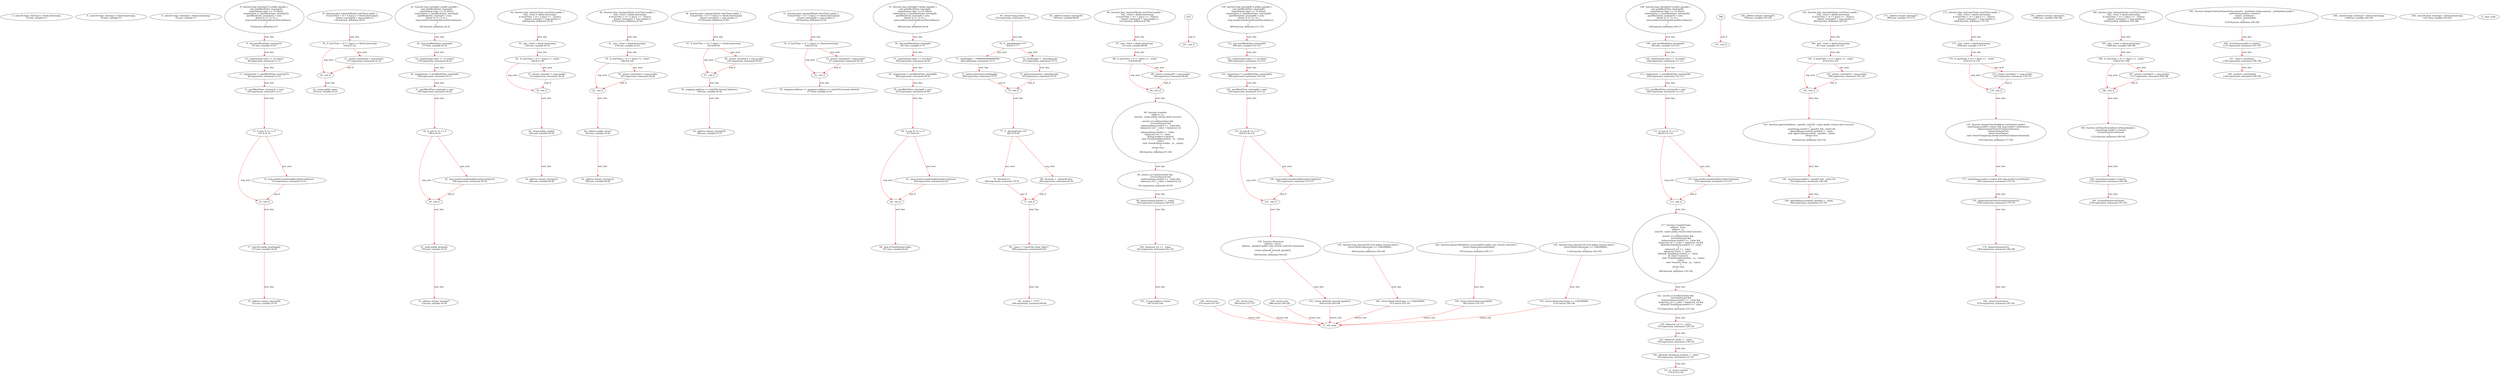 digraph  {
13 [label="2_ uint256 bugv_tmstmp2 = block.timestamp;\n13-new_variable-3-3", method="", type_label=new_variable];
34 [label="4_ uint256 bugv_tmstmp3 = block.timestamp;\n34-new_variable-5-5", method="", type_label=new_variable];
55 [label="6_ uint256 bugv_tmstmp4 = block.timestamp;\n55-new_variable-7-7", method="", type_label=new_variable];
76 [label="8_ function bug_tmstmp32 () public payable {\n	uint pastBlockTime_tmstmp32;  \n	require(msg.value == 10 ether);  \n        require(now != pastBlockTime_tmstmp32);  \n        pastBlockTime_tmstmp32 = now;        \n        if(now % 15 == 0) {  \n            msg.sender.transfer(address(this).balance);\n        }\n    }\n76-function_definition-9-17", method="bug_tmstmp32()", type_label=function_definition];
81 [label="9_ uint pastBlockTime_tmstmp32;\n81-new_variable-10-10", method="bug_tmstmp32()", type_label=new_variable];
86 [label="10_ require(msg.value == 10 ether);\n86-expression_statement-11-11", method="bug_tmstmp32()", type_label=expression_statement];
96 [label="11_ require(now != pastBlockTime_tmstmp32);\n96-expression_statement-12-12", method="bug_tmstmp32()", type_label=expression_statement];
103 [label="12_ pastBlockTime_tmstmp32 = now;\n103-expression_statement-13-13", method="bug_tmstmp32()", type_label=expression_statement];
107 [label="13_ if_now % 15 == 0\n107-if-14-16", method="bug_tmstmp32()", type_label=if];
1310 [label="13_ end_if", method="bug_tmstmp32()", type_label=end_if];
114 [label="14_ msg.sender.transfer(address(this).balance);\n114-expression_statement-15-15", method="bug_tmstmp32()", type_label=expression_statement];
127 [label="17_ uint256 public totalSupply;\n127-new_variable-18-18", method="", type_label=new_variable];
132 [label="18_ address winner_tmstmp38;\n132-new_variable-19-19", method="", type_label=new_variable];
136 [label="19_ function play_tmstmp38(uint startTime) public {\n	if (startTime + (5 * 1 days) == block.timestamp){\n		winner_tmstmp38 = msg.sender;}}\n136-function_definition-20-22", method="play_tmstmp38(uint startTime)", type_label=function_definition];
144 [label="20_ if_startTime + (5 * 1 days) == block.timestamp\n144-if-21-22", method="play_tmstmp38(uint startTime)", type_label=if];
1347 [label="20_ end_if", method="play_tmstmp38(uint startTime)", type_label=end_if];
157 [label="21_ winner_tmstmp38 = msg.sender;\n157-expression_statement-22-22", method="play_tmstmp38(uint startTime)", type_label=expression_statement];
163 [label="22_ string public name;\n163-new_variable-23-23", method="", type_label=new_variable];
168 [label="23_ function bug_tmstmp4 () public payable {\n	uint pastBlockTime_tmstmp4;  \n	require(msg.value == 10 ether);  \n        require(now != pastBlockTime_tmstmp4);  \n        pastBlockTime_tmstmp4 = now;        \n        if(now % 15 == 0) {  \n            msg.sender.transfer(address(this).balance);\n        }\n    }\n168-function_definition-24-32", method="bug_tmstmp4()", type_label=function_definition];
173 [label="24_ uint pastBlockTime_tmstmp4;\n173-new_variable-25-25", method="bug_tmstmp4()", type_label=new_variable];
178 [label="25_ require(msg.value == 10 ether);\n178-expression_statement-26-26", method="bug_tmstmp4()", type_label=expression_statement];
188 [label="26_ require(now != pastBlockTime_tmstmp4);\n188-expression_statement-27-27", method="bug_tmstmp4()", type_label=expression_statement];
195 [label="27_ pastBlockTime_tmstmp4 = now;\n195-expression_statement-28-28", method="bug_tmstmp4()", type_label=expression_statement];
199 [label="28_ if_now % 15 == 0\n199-if-29-31", method="bug_tmstmp4()", type_label=if];
1402 [label="28_ end_if", method="bug_tmstmp4()", type_label=end_if];
206 [label="29_ msg.sender.transfer(address(this).balance);\n206-expression_statement-30-30", method="bug_tmstmp4()", type_label=expression_statement];
219 [label="32_ uint8 public decimals;\n219-new_variable-33-33", method="", type_label=new_variable];
224 [label="33_ address winner_tmstmp7;\n224-new_variable-34-34", method="", type_label=new_variable];
228 [label="34_ function play_tmstmp7(uint startTime) public {\n	uint _vtime = block.timestamp;\n	if (startTime + (5 * 1 days) == _vtime){\n		winner_tmstmp7 = msg.sender;}}\n228-function_definition-35-38", method="play_tmstmp7(uint startTime)", type_label=function_definition];
236 [label="35_ uint _vtime = block.timestamp;\n236-new_variable-36-36", method="play_tmstmp7(uint startTime)", type_label=new_variable];
244 [label="36_ if_startTime + (5 * 1 days) == _vtime\n244-if-37-38", method="play_tmstmp7(uint startTime)", type_label=if];
1447 [label="36_ end_if", method="play_tmstmp7(uint startTime)", type_label=end_if];
255 [label="37_ winner_tmstmp7 = msg.sender;\n255-expression_statement-38-38", method="play_tmstmp7(uint startTime)", type_label=expression_statement];
261 [label="38_ string public symbol;\n261-new_variable-39-39", method="", type_label=new_variable];
266 [label="39_ address winner_tmstmp23;\n266-new_variable-40-40", method="", type_label=new_variable];
270 [label="40_ function play_tmstmp23(uint startTime) public {\n	uint _vtime = block.timestamp;\n	if (startTime + (5 * 1 days) == _vtime){\n		winner_tmstmp23 = msg.sender;}}\n270-function_definition-41-44", method="play_tmstmp23(uint startTime)", type_label=function_definition];
278 [label="41_ uint _vtime = block.timestamp;\n278-new_variable-42-42", method="play_tmstmp23(uint startTime)", type_label=new_variable];
286 [label="42_ if_startTime + (5 * 1 days) == _vtime\n286-if-43-44", method="play_tmstmp23(uint startTime)", type_label=if];
1489 [label="42_ end_if", method="play_tmstmp23(uint startTime)", type_label=end_if];
297 [label="43_ winner_tmstmp23 = msg.sender;\n297-expression_statement-44-44", method="play_tmstmp23(uint startTime)", type_label=expression_statement];
303 [label="44_ address public owner;\n303-new_variable-45-45", method="", type_label=new_variable];
308 [label="45_ address winner_tmstmp14;\n308-new_variable-46-46", method="", type_label=new_variable];
312 [label="46_ function play_tmstmp14(uint startTime) public {\n	if (startTime + (5 * 1 days) == block.timestamp){\n		winner_tmstmp14 = msg.sender;}}\n312-function_definition-47-49", method="play_tmstmp14(uint startTime)", type_label=function_definition];
320 [label="47_ if_startTime + (5 * 1 days) == block.timestamp\n320-if-48-49", method="play_tmstmp14(uint startTime)", type_label=if];
1523 [label="47_ end_if", method="play_tmstmp14(uint startTime)", type_label=end_if];
333 [label="48_ winner_tmstmp14 = msg.sender;\n333-expression_statement-49-49", method="play_tmstmp14(uint startTime)", type_label=expression_statement];
339 [label="49_ mapping (address => uint256) internal balances;\n339-new_variable-50-50", method="", type_label=new_variable];
346 [label="50_ address winner_tmstmp30;\n346-new_variable-51-51", method="", type_label=new_variable];
350 [label="51_ function play_tmstmp30(uint startTime) public {\n	if (startTime + (5 * 1 days) == block.timestamp){\n		winner_tmstmp30 = msg.sender;}}\n350-function_definition-52-54", method="play_tmstmp30(uint startTime)", type_label=function_definition];
358 [label="52_ if_startTime + (5 * 1 days) == block.timestamp\n358-if-53-54", method="play_tmstmp30(uint startTime)", type_label=if];
1561 [label="52_ end_if", method="play_tmstmp30(uint startTime)", type_label=end_if];
371 [label="53_ winner_tmstmp30 = msg.sender;\n371-expression_statement-54-54", method="play_tmstmp30(uint startTime)", type_label=expression_statement];
377 [label="54_ mapping (address => mapping (address => uint256)) internal allowed;\n377-new_variable-55-55", method="", type_label=new_variable];
386 [label="55_ function bug_tmstmp8 () public payable {\n	uint pastBlockTime_tmstmp8;  \n	require(msg.value == 10 ether);  \n        require(now != pastBlockTime_tmstmp8);  \n        pastBlockTime_tmstmp8 = now;        \n        if(now % 15 == 0) {  \n            msg.sender.transfer(address(this).balance);\n        }\n    }\n386-function_definition-56-64", method="bug_tmstmp8()", type_label=function_definition];
391 [label="56_ uint pastBlockTime_tmstmp8;\n391-new_variable-57-57", method="bug_tmstmp8()", type_label=new_variable];
396 [label="57_ require(msg.value == 10 ether);\n396-expression_statement-58-58", method="bug_tmstmp8()", type_label=expression_statement];
406 [label="58_ require(now != pastBlockTime_tmstmp8);\n406-expression_statement-59-59", method="bug_tmstmp8()", type_label=expression_statement];
413 [label="59_ pastBlockTime_tmstmp8 = now;\n413-expression_statement-60-60", method="bug_tmstmp8()", type_label=expression_statement];
417 [label="60_ if_now % 15 == 0\n417-if-61-63", method="bug_tmstmp8()", type_label=if];
1620 [label="60_ end_if", method="bug_tmstmp8()", type_label=end_if];
424 [label="61_ msg.sender.transfer(address(this).balance);\n424-expression_statement-62-62", method="bug_tmstmp8()", type_label=expression_statement];
437 [label="64_ bool isTransPaused=false;\n437-new_variable-65-65", method="", type_label=new_variable];
453 [label="69_ owner=msg.sender;\n453-expression_statement-70-70", method="", type_label=expression_statement];
459 [label="70_ if__initialAmount<=0\n459-if-71-77", method="", type_label=if];
1662 [label="70_ end_if", method="", type_label=end_if];
464 [label="71_ totalSupply = 100000000000000000;\n464-expression_statement-72-72", method="", type_label=expression_statement];
468 [label="72_ balances[owner]=totalSupply;\n468-expression_statement-73-73", method="", type_label=expression_statement];
475 [label="74_ totalSupply = _initialAmount;\n475-expression_statement-75-75", method="", type_label=expression_statement];
479 [label="75_ balances[owner]=_initialAmount;\n479-expression_statement-76-76", method="", type_label=expression_statement];
485 [label="77_ if__decimalUnits<=0\n485-if-78-82", method="", type_label=if];
1688 [label="77_ end_if", method="", type_label=end_if];
490 [label="78_ decimals=2;\n490-expression_statement-79-79", method="", type_label=expression_statement];
495 [label="80_ decimals = _decimalUnits;\n495-expression_statement-81-81", method="", type_label=expression_statement];
499 [label="82_ name = \"CareerOn Chain Token\";\n499-expression_statement-83-83", method="", type_label=expression_statement];
504 [label="83_ symbol = \"COT\";\n504-expression_statement-84-84", method="", type_label=expression_statement];
509 [label="85_ address winner_tmstmp39;\n509-new_variable-86-86", method="", type_label=new_variable];
513 [label="86_ function play_tmstmp39(uint startTime) public {\n	uint _vtime = block.timestamp;\n	if (startTime + (5 * 1 days) == _vtime){\n		winner_tmstmp39 = msg.sender;}}\n513-function_definition-87-90", method="play_tmstmp39(uint startTime)", type_label=function_definition];
521 [label="87_ uint _vtime = block.timestamp;\n521-new_variable-88-88", method="play_tmstmp39(uint startTime)", type_label=new_variable];
529 [label="88_ if_startTime + (5 * 1 days) == _vtime\n529-if-89-90", method="play_tmstmp39(uint startTime)", type_label=if];
1732 [label="88_ end_if", method="play_tmstmp39(uint startTime)", type_label=end_if];
540 [label="89_ winner_tmstmp39 = msg.sender;\n540-expression_statement-90-90", method="play_tmstmp39(uint startTime)", type_label=expression_statement];
546 [label="90_ function transfer(\n        address _to, \n        uint256 _value) public returns (bool success) \n    {\n        assert(_to!=address(this) && \n                !isTransPaused &&\n                balances[msg.sender] >= _value &&\n                balances[_to] + _value > balances[_to]\n        );\n        balances[msg.sender] -= _value; \n        balances[_to] += _value; \n		if(msg.sender==owner){\n			emit Transfer(address(this), _to, _value); \n		}else{\n			emit Transfer(msg.sender, _to, _value); \n		}\n        return true;\n    }\n546-function_definition-91-108", method="transfer(address _to,uint256 _value)", type_label=function_definition];
563 [label="94_ assert(_to!=address(this) && \n                !isTransPaused &&\n                balances[msg.sender] >= _value &&\n                balances[_to] + _value > balances[_to]\n        );\n563-expression_statement-95-99", method="transfer(address _to,uint256 _value)", type_label=expression_statement];
593 [label="99_ balances[msg.sender] -= _value;\n593-expression_statement-100-100", method="transfer(address _to,uint256 _value)", type_label=expression_statement];
601 [label="100_ balances[_to] += _value;\n601-expression_statement-101-101", method="transfer(address _to,uint256 _value)", type_label=expression_statement];
607 [label="101_ if_msg.sender==owner\n607-if-102-106", method="transfer(address _to,uint256 _value)", type_label=if];
1810 [label="101_ end_if", method="transfer(address _to,uint256 _value)", type_label=end_if];
635 [label="106_ return true;\n635-return-107-107", method="transfer(address _to,uint256 _value)", type_label=return];
638 [label="108_ function bug_tmstmp36 () public payable {\n	uint pastBlockTime_tmstmp36;  \n	require(msg.value == 10 ether);  \n        require(now != pastBlockTime_tmstmp36);  \n        pastBlockTime_tmstmp36 = now;        \n        if(now % 15 == 0) {  \n            msg.sender.transfer(address(this).balance);\n        }\n    }\n638-function_definition-109-117", method="bug_tmstmp36()", type_label=function_definition];
643 [label="109_ uint pastBlockTime_tmstmp36;\n643-new_variable-110-110", method="bug_tmstmp36()", type_label=new_variable];
648 [label="110_ require(msg.value == 10 ether);\n648-expression_statement-111-111", method="bug_tmstmp36()", type_label=expression_statement];
658 [label="111_ require(now != pastBlockTime_tmstmp36);\n658-expression_statement-112-112", method="bug_tmstmp36()", type_label=expression_statement];
665 [label="112_ pastBlockTime_tmstmp36 = now;\n665-expression_statement-113-113", method="bug_tmstmp36()", type_label=expression_statement];
669 [label="113_ if_now % 15 == 0\n669-if-114-116", method="bug_tmstmp36()", type_label=if];
1872 [label="113_ end_if", method="bug_tmstmp36()", type_label=end_if];
676 [label="114_ msg.sender.transfer(address(this).balance);\n676-expression_statement-115-115", method="bug_tmstmp36()", type_label=expression_statement];
689 [label="117_ function transferFrom(\n        address _from, \n        address _to, \n        uint256 _value) public returns (bool success) \n    {\n        assert(_to!=address(this) && \n                !isTransPaused &&\n                balances[msg.sender] >= _value &&\n                balances[_to] + _value > balances[_to] &&\n                allowed[_from][msg.sender] >= _value\n        );\n        balances[_to] += _value; \n        balances[_from] -= _value;  \n        allowed[_from][msg.sender] -= _value; \n        if(_from==owner){\n			emit Transfer(address(this), _to, _value); \n		}else{\n			emit Transfer(_from, _to, _value); \n		}\n        return true;\n    }\n689-function_definition-118-138", method="transferFrom(address _from,address _to,uint256 _value)", type_label=function_definition];
710 [label="122_ assert(_to!=address(this) && \n                !isTransPaused &&\n                balances[msg.sender] >= _value &&\n                balances[_to] + _value > balances[_to] &&\n                allowed[_from][msg.sender] >= _value\n        );\n710-expression_statement-123-128", method="transferFrom(address _from,address _to,uint256 _value)", type_label=expression_statement];
750 [label="128_ balances[_to] += _value;\n750-expression_statement-129-129", method="transferFrom(address _from,address _to,uint256 _value)", type_label=expression_statement];
756 [label="129_ balances[_from] -= _value;\n756-expression_statement-130-130", method="transferFrom(address _from,address _to,uint256 _value)", type_label=expression_statement];
762 [label="130_ allowed[_from][msg.sender] -= _value;\n762-expression_statement-131-131", method="transferFrom(address _from,address _to,uint256 _value)", type_label=expression_statement];
772 [label="131_ if__from==owner\n772-if-132-136", method="transferFrom(address _from,address _to,uint256 _value)", type_label=if];
1975 [label="131_ end_if", method="transferFrom(address _from,address _to,uint256 _value)", type_label=end_if];
796 [label="136_ return true;\n796-return-137-137", method="transferFrom(address _from,address _to,uint256 _value)", type_label=return];
799 [label="138_ address winner_tmstmp35;\n799-new_variable-139-139", method="", type_label=new_variable];
803 [label="139_ function play_tmstmp35(uint startTime) public {\n	uint _vtime = block.timestamp;\n	if (startTime + (5 * 1 days) == _vtime){\n		winner_tmstmp35 = msg.sender;}}\n803-function_definition-140-143", method="play_tmstmp35(uint startTime)", type_label=function_definition];
811 [label="140_ uint _vtime = block.timestamp;\n811-new_variable-141-141", method="play_tmstmp35(uint startTime)", type_label=new_variable];
819 [label="141_ if_startTime + (5 * 1 days) == _vtime\n819-if-142-143", method="play_tmstmp35(uint startTime)", type_label=if];
2022 [label="141_ end_if", method="play_tmstmp35(uint startTime)", type_label=end_if];
830 [label="142_ winner_tmstmp35 = msg.sender;\n830-expression_statement-143-143", method="play_tmstmp35(uint startTime)", type_label=expression_statement];
836 [label="143_ function approve(address _spender, uint256 _value) public returns (bool success) \n    { \n        assert(msg.sender!=_spender && _value>0);\n        allowed[msg.sender][_spender] = _value;\n        emit Approval(msg.sender, _spender, _value);\n        return true;\n    }\n836-function_definition-144-150", method="approve(address _spender,uint256 _value)", type_label=function_definition];
853 [label="145_ assert(msg.sender!=_spender && _value>0);\n853-expression_statement-146-146", method="approve(address _spender,uint256 _value)", type_label=expression_statement];
866 [label="146_ allowed[msg.sender][_spender] = _value;\n866-expression_statement-147-147", method="approve(address _spender,uint256 _value)", type_label=expression_statement];
886 [label="148_ return true;\n886-return-149-149", method="approve(address _spender,uint256 _value)", type_label=return];
889 [label="150_ function bug_tmstmp40 () public payable {\n	uint pastBlockTime_tmstmp40;  \n	require(msg.value == 10 ether);  \n        require(now != pastBlockTime_tmstmp40);  \n        pastBlockTime_tmstmp40 = now;        \n        if(now % 15 == 0) {  \n            msg.sender.transfer(address(this).balance);\n        }\n    }\n889-function_definition-151-159", method="bug_tmstmp40()", type_label=function_definition];
894 [label="151_ uint pastBlockTime_tmstmp40;\n894-new_variable-152-152", method="bug_tmstmp40()", type_label=new_variable];
899 [label="152_ require(msg.value == 10 ether);\n899-expression_statement-153-153", method="bug_tmstmp40()", type_label=expression_statement];
909 [label="153_ require(now != pastBlockTime_tmstmp40);\n909-expression_statement-154-154", method="bug_tmstmp40()", type_label=expression_statement];
916 [label="154_ pastBlockTime_tmstmp40 = now;\n916-expression_statement-155-155", method="bug_tmstmp40()", type_label=expression_statement];
920 [label="155_ if_now % 15 == 0\n920-if-156-158", method="bug_tmstmp40()", type_label=if];
2123 [label="155_ end_if", method="bug_tmstmp40()", type_label=end_if];
927 [label="156_ msg.sender.transfer(address(this).balance);\n927-expression_statement-157-157", method="bug_tmstmp40()", type_label=expression_statement];
940 [label="159_ function allowance(\n        address _owner, \n        address _spender) public view returns (uint256 remaining) \n    {\n        return allowed[_owner][_spender]; \n    }\n940-function_definition-160-165", method="allowance(address _owner,address _spender)", type_label=function_definition];
958 [label="163_ return allowed[_owner][_spender];\n958-return-164-164", method="allowance(address _owner,address _spender)", type_label=return];
964 [label="165_ function bug_tmstmp33() view public returns (bool) {\n    return block.timestamp >= 1546300800;\n  }\n964-function_definition-166-168", method="bug_tmstmp33()", type_label=function_definition];
973 [label="166_ return block.timestamp >= 1546300800;\n973-return-167-167", method="bug_tmstmp33()", type_label=return];
979 [label="168_ function balanceOf(address accountAddr) public view returns (uint256) {\n        return balances[accountAddr];\n    }\n979-function_definition-169-171", method="balanceOf(address accountAddr)", type_label=function_definition];
992 [label="169_ return balances[accountAddr];\n992-return-170-170", method="balanceOf(address accountAddr)", type_label=return];
996 [label="171_ address winner_tmstmp27;\n996-new_variable-172-172", method="", type_label=new_variable];
1000 [label="172_ function play_tmstmp27(uint startTime) public {\n	uint _vtime = block.timestamp;\n	if (startTime + (5 * 1 days) == _vtime){\n		winner_tmstmp27 = msg.sender;}}\n1000-function_definition-173-176", method="play_tmstmp27(uint startTime)", type_label=function_definition];
1008 [label="173_ uint _vtime = block.timestamp;\n1008-new_variable-174-174", method="play_tmstmp27(uint startTime)", type_label=new_variable];
1016 [label="174_ if_startTime + (5 * 1 days) == _vtime\n1016-if-175-176", method="play_tmstmp27(uint startTime)", type_label=if];
2219 [label="174_ end_if", method="play_tmstmp27(uint startTime)", type_label=end_if];
1027 [label="175_ winner_tmstmp27 = msg.sender;\n1027-expression_statement-176-176", method="play_tmstmp27(uint startTime)", type_label=expression_statement];
1033 [label="176_ function changeOwner(address newOwner) public{\n        assert(msg.sender==owner && msg.sender!=newOwner);\n        balances[newOwner]=balances[owner];\n        balances[owner]=0;\n        owner=newOwner;\n        emit OwnerChang(msg.sender,newOwner,balances[owner]); \n    }\n1033-function_definition-177-183", method="changeOwner(address newOwner)", type_label=function_definition];
1041 [label="177_ assert(msg.sender==owner && msg.sender!=newOwner);\n1041-expression_statement-178-178", method="changeOwner(address newOwner)", type_label=expression_statement];
1056 [label="178_ balances[newOwner]=balances[owner];\n1056-expression_statement-179-179", method="changeOwner(address newOwner)", type_label=expression_statement];
1064 [label="179_ balances[owner]=0;\n1064-expression_statement-180-180", method="changeOwner(address newOwner)", type_label=expression_statement];
1070 [label="180_ owner=newOwner;\n1070-expression_statement-181-181", method="changeOwner(address newOwner)", type_label=expression_statement];
1086 [label="183_ address winner_tmstmp31;\n1086-new_variable-184-184", method="", type_label=new_variable];
1090 [label="184_ function play_tmstmp31(uint startTime) public {\n	uint _vtime = block.timestamp;\n	if (startTime + (5 * 1 days) == _vtime){\n		winner_tmstmp31 = msg.sender;}}\n1090-function_definition-185-188", method="play_tmstmp31(uint startTime)", type_label=function_definition];
1098 [label="185_ uint _vtime = block.timestamp;\n1098-new_variable-186-186", method="play_tmstmp31(uint startTime)", type_label=new_variable];
1106 [label="186_ if_startTime + (5 * 1 days) == _vtime\n1106-if-187-188", method="play_tmstmp31(uint startTime)", type_label=if];
2309 [label="186_ end_if", method="play_tmstmp31(uint startTime)", type_label=end_if];
1117 [label="187_ winner_tmstmp31 = msg.sender;\n1117-expression_statement-188-188", method="play_tmstmp31(uint startTime)", type_label=expression_statement];
1123 [label="188_ function setPauseStatus(bool isPaused)public{\n        assert(msg.sender==owner);\n        isTransPaused=isPaused;\n    }\n1123-function_definition-189-192", method="setPauseStatus(bool isPaused)", type_label=function_definition];
1131 [label="189_ assert(msg.sender==owner);\n1131-expression_statement-190-190", method="setPauseStatus(bool isPaused)", type_label=expression_statement];
1140 [label="190_ isTransPaused=isPaused;\n1140-expression_statement-191-191", method="setPauseStatus(bool isPaused)", type_label=expression_statement];
1144 [label="192_ function bug_tmstmp13() view public returns (bool) {\n    return block.timestamp >= 1546300800;\n  }\n1144-function_definition-193-195", method="bug_tmstmp13()", type_label=function_definition];
1153 [label="193_ return block.timestamp >= 1546300800;\n1153-return-194-194", method="bug_tmstmp13()", type_label=return];
1159 [label="195_ function changeContractName(string memory _newName,string memory _newSymbol) public {\n        assert(msg.sender==owner);\n        name=_newName;\n        symbol=_newSymbol;\n    }\n1159-function_definition-196-200", method="changeContractName(string memory _newName,string memory _newSymbol)", type_label=function_definition];
1171 [label="196_ assert(msg.sender==owner);\n1171-expression_statement-197-197", method="changeContractName(string memory _newName,string memory _newSymbol)", type_label=expression_statement];
1180 [label="197_ name=_newName;\n1180-expression_statement-198-198", method="changeContractName(string memory _newName,string memory _newSymbol)", type_label=expression_statement];
1184 [label="198_ symbol=_newSymbol;\n1184-expression_statement-199-199", method="changeContractName(string memory _newName,string memory _newSymbol)", type_label=expression_statement];
1188 [label="200_ uint256 bugv_tmstmp5 = block.timestamp;\n1188-new_variable-201-201", method="", type_label=new_variable];
1201 [label="204_ uint256 bugv_tmstmp1 = block.timestamp;\n1201-new_variable-205-205", method="", type_label=new_variable];
1 [label="0_ start_node", method="", type_label=start];
2 [label="0_ exit_node", method="", type_label=exit];
625;
788;
76 -> 81  [color=red, controlflow_type=next_line, edge_type=CFG_edge, key=0, label=next_line];
81 -> 86  [color=red, controlflow_type=next_line, edge_type=CFG_edge, key=0, label=next_line];
86 -> 96  [color=red, controlflow_type=next_line, edge_type=CFG_edge, key=0, label=next_line];
96 -> 103  [color=red, controlflow_type=next_line, edge_type=CFG_edge, key=0, label=next_line];
103 -> 107  [color=red, controlflow_type=next_line, edge_type=CFG_edge, key=0, label=next_line];
107 -> 114  [color=red, controlflow_type=pos_next, edge_type=CFG_edge, key=0, label=pos_next];
107 -> 1310  [color=red, controlflow_type=neg_next, edge_type=CFG_edge, key=0, label=neg_next];
1310 -> 127  [color=red, controlflow_type=next_line, edge_type=CFG_edge, key=0, label=next_line];
114 -> 1310  [color=red, controlflow_type=end_if, edge_type=CFG_edge, key=0, label=end_if];
127 -> 132  [color=red, controlflow_type=next_line, edge_type=CFG_edge, key=0, label=next_line];
136 -> 144  [color=red, controlflow_type=next_line, edge_type=CFG_edge, key=0, label=next_line];
144 -> 157  [color=red, controlflow_type=pos_next, edge_type=CFG_edge, key=0, label=pos_next];
144 -> 1347  [color=red, controlflow_type=neg_next, edge_type=CFG_edge, key=0, label=neg_next];
1347 -> 163  [color=red, controlflow_type=next_line, edge_type=CFG_edge, key=0, label=next_line];
157 -> 1347  [color=red, controlflow_type=end_if, edge_type=CFG_edge, key=0, label=end_if];
168 -> 173  [color=red, controlflow_type=next_line, edge_type=CFG_edge, key=0, label=next_line];
173 -> 178  [color=red, controlflow_type=next_line, edge_type=CFG_edge, key=0, label=next_line];
178 -> 188  [color=red, controlflow_type=next_line, edge_type=CFG_edge, key=0, label=next_line];
188 -> 195  [color=red, controlflow_type=next_line, edge_type=CFG_edge, key=0, label=next_line];
195 -> 199  [color=red, controlflow_type=next_line, edge_type=CFG_edge, key=0, label=next_line];
199 -> 206  [color=red, controlflow_type=pos_next, edge_type=CFG_edge, key=0, label=pos_next];
199 -> 1402  [color=red, controlflow_type=neg_next, edge_type=CFG_edge, key=0, label=neg_next];
1402 -> 219  [color=red, controlflow_type=next_line, edge_type=CFG_edge, key=0, label=next_line];
206 -> 1402  [color=red, controlflow_type=end_if, edge_type=CFG_edge, key=0, label=end_if];
219 -> 224  [color=red, controlflow_type=next_line, edge_type=CFG_edge, key=0, label=next_line];
228 -> 236  [color=red, controlflow_type=next_line, edge_type=CFG_edge, key=0, label=next_line];
236 -> 244  [color=red, controlflow_type=next_line, edge_type=CFG_edge, key=0, label=next_line];
244 -> 255  [color=red, controlflow_type=pos_next, edge_type=CFG_edge, key=0, label=pos_next];
244 -> 1447  [color=red, controlflow_type=neg_next, edge_type=CFG_edge, key=0, label=neg_next];
1447 -> 261  [color=red, controlflow_type=next_line, edge_type=CFG_edge, key=0, label=next_line];
255 -> 1447  [color=red, controlflow_type=end_if, edge_type=CFG_edge, key=0, label=end_if];
261 -> 266  [color=red, controlflow_type=next_line, edge_type=CFG_edge, key=0, label=next_line];
270 -> 278  [color=red, controlflow_type=next_line, edge_type=CFG_edge, key=0, label=next_line];
278 -> 286  [color=red, controlflow_type=next_line, edge_type=CFG_edge, key=0, label=next_line];
286 -> 297  [color=red, controlflow_type=pos_next, edge_type=CFG_edge, key=0, label=pos_next];
286 -> 1489  [color=red, controlflow_type=neg_next, edge_type=CFG_edge, key=0, label=neg_next];
1489 -> 303  [color=red, controlflow_type=next_line, edge_type=CFG_edge, key=0, label=next_line];
297 -> 1489  [color=red, controlflow_type=end_if, edge_type=CFG_edge, key=0, label=end_if];
303 -> 308  [color=red, controlflow_type=next_line, edge_type=CFG_edge, key=0, label=next_line];
312 -> 320  [color=red, controlflow_type=next_line, edge_type=CFG_edge, key=0, label=next_line];
320 -> 333  [color=red, controlflow_type=pos_next, edge_type=CFG_edge, key=0, label=pos_next];
320 -> 1523  [color=red, controlflow_type=neg_next, edge_type=CFG_edge, key=0, label=neg_next];
1523 -> 339  [color=red, controlflow_type=next_line, edge_type=CFG_edge, key=0, label=next_line];
333 -> 1523  [color=red, controlflow_type=end_if, edge_type=CFG_edge, key=0, label=end_if];
339 -> 346  [color=red, controlflow_type=next_line, edge_type=CFG_edge, key=0, label=next_line];
350 -> 358  [color=red, controlflow_type=next_line, edge_type=CFG_edge, key=0, label=next_line];
358 -> 371  [color=red, controlflow_type=pos_next, edge_type=CFG_edge, key=0, label=pos_next];
358 -> 1561  [color=red, controlflow_type=neg_next, edge_type=CFG_edge, key=0, label=neg_next];
1561 -> 377  [color=red, controlflow_type=next_line, edge_type=CFG_edge, key=0, label=next_line];
371 -> 1561  [color=red, controlflow_type=end_if, edge_type=CFG_edge, key=0, label=end_if];
386 -> 391  [color=red, controlflow_type=next_line, edge_type=CFG_edge, key=0, label=next_line];
391 -> 396  [color=red, controlflow_type=next_line, edge_type=CFG_edge, key=0, label=next_line];
396 -> 406  [color=red, controlflow_type=next_line, edge_type=CFG_edge, key=0, label=next_line];
406 -> 413  [color=red, controlflow_type=next_line, edge_type=CFG_edge, key=0, label=next_line];
413 -> 417  [color=red, controlflow_type=next_line, edge_type=CFG_edge, key=0, label=next_line];
417 -> 424  [color=red, controlflow_type=pos_next, edge_type=CFG_edge, key=0, label=pos_next];
417 -> 1620  [color=red, controlflow_type=neg_next, edge_type=CFG_edge, key=0, label=neg_next];
1620 -> 437  [color=red, controlflow_type=next_line, edge_type=CFG_edge, key=0, label=next_line];
424 -> 1620  [color=red, controlflow_type=end_if, edge_type=CFG_edge, key=0, label=end_if];
453 -> 459  [color=red, controlflow_type=next_line, edge_type=CFG_edge, key=0, label=next_line];
459 -> 464  [color=red, controlflow_type=pos_next, edge_type=CFG_edge, key=0, label=pos_next];
459 -> 475  [color=red, controlflow_type=neg_next, edge_type=CFG_edge, key=0, label=neg_next];
1662 -> 485  [color=red, controlflow_type=next_line, edge_type=CFG_edge, key=0, label=next_line];
464 -> 468  [color=red, controlflow_type=next_line, edge_type=CFG_edge, key=0, label=next_line];
468 -> 1662  [color=red, controlflow_type=end_if, edge_type=CFG_edge, key=0, label=end_if];
475 -> 479  [color=red, controlflow_type=next_line, edge_type=CFG_edge, key=0, label=next_line];
479 -> 1662  [color=red, controlflow_type=end_if, edge_type=CFG_edge, key=0, label=end_if];
485 -> 490  [color=red, controlflow_type=pos_next, edge_type=CFG_edge, key=0, label=pos_next];
485 -> 495  [color=red, controlflow_type=neg_next, edge_type=CFG_edge, key=0, label=neg_next];
1688 -> 499  [color=red, controlflow_type=next_line, edge_type=CFG_edge, key=0, label=next_line];
490 -> 1688  [color=red, controlflow_type=end_if, edge_type=CFG_edge, key=0, label=end_if];
495 -> 1688  [color=red, controlflow_type=end_if, edge_type=CFG_edge, key=0, label=end_if];
499 -> 504  [color=red, controlflow_type=next_line, edge_type=CFG_edge, key=0, label=next_line];
513 -> 521  [color=red, controlflow_type=next_line, edge_type=CFG_edge, key=0, label=next_line];
521 -> 529  [color=red, controlflow_type=next_line, edge_type=CFG_edge, key=0, label=next_line];
529 -> 540  [color=red, controlflow_type=pos_next, edge_type=CFG_edge, key=0, label=pos_next];
529 -> 1732  [color=red, controlflow_type=neg_next, edge_type=CFG_edge, key=0, label=neg_next];
1732 -> 546  [color=red, controlflow_type=next_line, edge_type=CFG_edge, key=0, label=next_line];
540 -> 1732  [color=red, controlflow_type=end_if, edge_type=CFG_edge, key=0, label=end_if];
546 -> 563  [color=red, controlflow_type=next_line, edge_type=CFG_edge, key=0, label=next_line];
563 -> 593  [color=red, controlflow_type=next_line, edge_type=CFG_edge, key=0, label=next_line];
593 -> 601  [color=red, controlflow_type=next_line, edge_type=CFG_edge, key=0, label=next_line];
601 -> 607  [color=red, controlflow_type=next_line, edge_type=CFG_edge, key=0, label=next_line];
635 -> 2  [color=red, controlflow_type=return_exit, edge_type=CFG_edge, key=0, label=return_exit];
638 -> 643  [color=red, controlflow_type=next_line, edge_type=CFG_edge, key=0, label=next_line];
643 -> 648  [color=red, controlflow_type=next_line, edge_type=CFG_edge, key=0, label=next_line];
648 -> 658  [color=red, controlflow_type=next_line, edge_type=CFG_edge, key=0, label=next_line];
658 -> 665  [color=red, controlflow_type=next_line, edge_type=CFG_edge, key=0, label=next_line];
665 -> 669  [color=red, controlflow_type=next_line, edge_type=CFG_edge, key=0, label=next_line];
669 -> 676  [color=red, controlflow_type=pos_next, edge_type=CFG_edge, key=0, label=pos_next];
669 -> 1872  [color=red, controlflow_type=neg_next, edge_type=CFG_edge, key=0, label=neg_next];
1872 -> 689  [color=red, controlflow_type=next_line, edge_type=CFG_edge, key=0, label=next_line];
676 -> 1872  [color=red, controlflow_type=end_if, edge_type=CFG_edge, key=0, label=end_if];
689 -> 710  [color=red, controlflow_type=next_line, edge_type=CFG_edge, key=0, label=next_line];
710 -> 750  [color=red, controlflow_type=next_line, edge_type=CFG_edge, key=0, label=next_line];
750 -> 756  [color=red, controlflow_type=next_line, edge_type=CFG_edge, key=0, label=next_line];
756 -> 762  [color=red, controlflow_type=next_line, edge_type=CFG_edge, key=0, label=next_line];
762 -> 772  [color=red, controlflow_type=next_line, edge_type=CFG_edge, key=0, label=next_line];
796 -> 2  [color=red, controlflow_type=return_exit, edge_type=CFG_edge, key=0, label=return_exit];
803 -> 811  [color=red, controlflow_type=next_line, edge_type=CFG_edge, key=0, label=next_line];
811 -> 819  [color=red, controlflow_type=next_line, edge_type=CFG_edge, key=0, label=next_line];
819 -> 830  [color=red, controlflow_type=pos_next, edge_type=CFG_edge, key=0, label=pos_next];
819 -> 2022  [color=red, controlflow_type=neg_next, edge_type=CFG_edge, key=0, label=neg_next];
2022 -> 836  [color=red, controlflow_type=next_line, edge_type=CFG_edge, key=0, label=next_line];
830 -> 2022  [color=red, controlflow_type=end_if, edge_type=CFG_edge, key=0, label=end_if];
836 -> 853  [color=red, controlflow_type=next_line, edge_type=CFG_edge, key=0, label=next_line];
853 -> 866  [color=red, controlflow_type=next_line, edge_type=CFG_edge, key=0, label=next_line];
886 -> 2  [color=red, controlflow_type=return_exit, edge_type=CFG_edge, key=0, label=return_exit];
889 -> 894  [color=red, controlflow_type=next_line, edge_type=CFG_edge, key=0, label=next_line];
894 -> 899  [color=red, controlflow_type=next_line, edge_type=CFG_edge, key=0, label=next_line];
899 -> 909  [color=red, controlflow_type=next_line, edge_type=CFG_edge, key=0, label=next_line];
909 -> 916  [color=red, controlflow_type=next_line, edge_type=CFG_edge, key=0, label=next_line];
916 -> 920  [color=red, controlflow_type=next_line, edge_type=CFG_edge, key=0, label=next_line];
920 -> 927  [color=red, controlflow_type=pos_next, edge_type=CFG_edge, key=0, label=pos_next];
920 -> 2123  [color=red, controlflow_type=neg_next, edge_type=CFG_edge, key=0, label=neg_next];
2123 -> 940  [color=red, controlflow_type=next_line, edge_type=CFG_edge, key=0, label=next_line];
927 -> 2123  [color=red, controlflow_type=end_if, edge_type=CFG_edge, key=0, label=end_if];
940 -> 958  [color=red, controlflow_type=next_line, edge_type=CFG_edge, key=0, label=next_line];
958 -> 2  [color=red, controlflow_type=return_exit, edge_type=CFG_edge, key=0, label=return_exit];
964 -> 973  [color=red, controlflow_type=next_line, edge_type=CFG_edge, key=0, label=next_line];
973 -> 2  [color=red, controlflow_type=return_exit, edge_type=CFG_edge, key=0, label=return_exit];
979 -> 992  [color=red, controlflow_type=next_line, edge_type=CFG_edge, key=0, label=next_line];
992 -> 2  [color=red, controlflow_type=return_exit, edge_type=CFG_edge, key=0, label=return_exit];
1000 -> 1008  [color=red, controlflow_type=next_line, edge_type=CFG_edge, key=0, label=next_line];
1008 -> 1016  [color=red, controlflow_type=next_line, edge_type=CFG_edge, key=0, label=next_line];
1016 -> 1027  [color=red, controlflow_type=pos_next, edge_type=CFG_edge, key=0, label=pos_next];
1016 -> 2219  [color=red, controlflow_type=neg_next, edge_type=CFG_edge, key=0, label=neg_next];
2219 -> 1033  [color=red, controlflow_type=next_line, edge_type=CFG_edge, key=0, label=next_line];
1027 -> 2219  [color=red, controlflow_type=end_if, edge_type=CFG_edge, key=0, label=end_if];
1033 -> 1041  [color=red, controlflow_type=next_line, edge_type=CFG_edge, key=0, label=next_line];
1041 -> 1056  [color=red, controlflow_type=next_line, edge_type=CFG_edge, key=0, label=next_line];
1056 -> 1064  [color=red, controlflow_type=next_line, edge_type=CFG_edge, key=0, label=next_line];
1064 -> 1070  [color=red, controlflow_type=next_line, edge_type=CFG_edge, key=0, label=next_line];
1090 -> 1098  [color=red, controlflow_type=next_line, edge_type=CFG_edge, key=0, label=next_line];
1098 -> 1106  [color=red, controlflow_type=next_line, edge_type=CFG_edge, key=0, label=next_line];
1106 -> 1117  [color=red, controlflow_type=pos_next, edge_type=CFG_edge, key=0, label=pos_next];
1106 -> 2309  [color=red, controlflow_type=neg_next, edge_type=CFG_edge, key=0, label=neg_next];
2309 -> 1123  [color=red, controlflow_type=next_line, edge_type=CFG_edge, key=0, label=next_line];
1117 -> 2309  [color=red, controlflow_type=end_if, edge_type=CFG_edge, key=0, label=end_if];
1123 -> 1131  [color=red, controlflow_type=next_line, edge_type=CFG_edge, key=0, label=next_line];
1131 -> 1140  [color=red, controlflow_type=next_line, edge_type=CFG_edge, key=0, label=next_line];
1144 -> 1153  [color=red, controlflow_type=next_line, edge_type=CFG_edge, key=0, label=next_line];
1153 -> 2  [color=red, controlflow_type=return_exit, edge_type=CFG_edge, key=0, label=return_exit];
1159 -> 1171  [color=red, controlflow_type=next_line, edge_type=CFG_edge, key=0, label=next_line];
1171 -> 1180  [color=red, controlflow_type=next_line, edge_type=CFG_edge, key=0, label=next_line];
1180 -> 1184  [color=red, controlflow_type=next_line, edge_type=CFG_edge, key=0, label=next_line];
625 -> 1810  [color=red, controlflow_type=end_if, edge_type=CFG_edge, key=0, label=end_if];
788 -> 1975  [color=red, controlflow_type=end_if, edge_type=CFG_edge, key=0, label=end_if];
}
